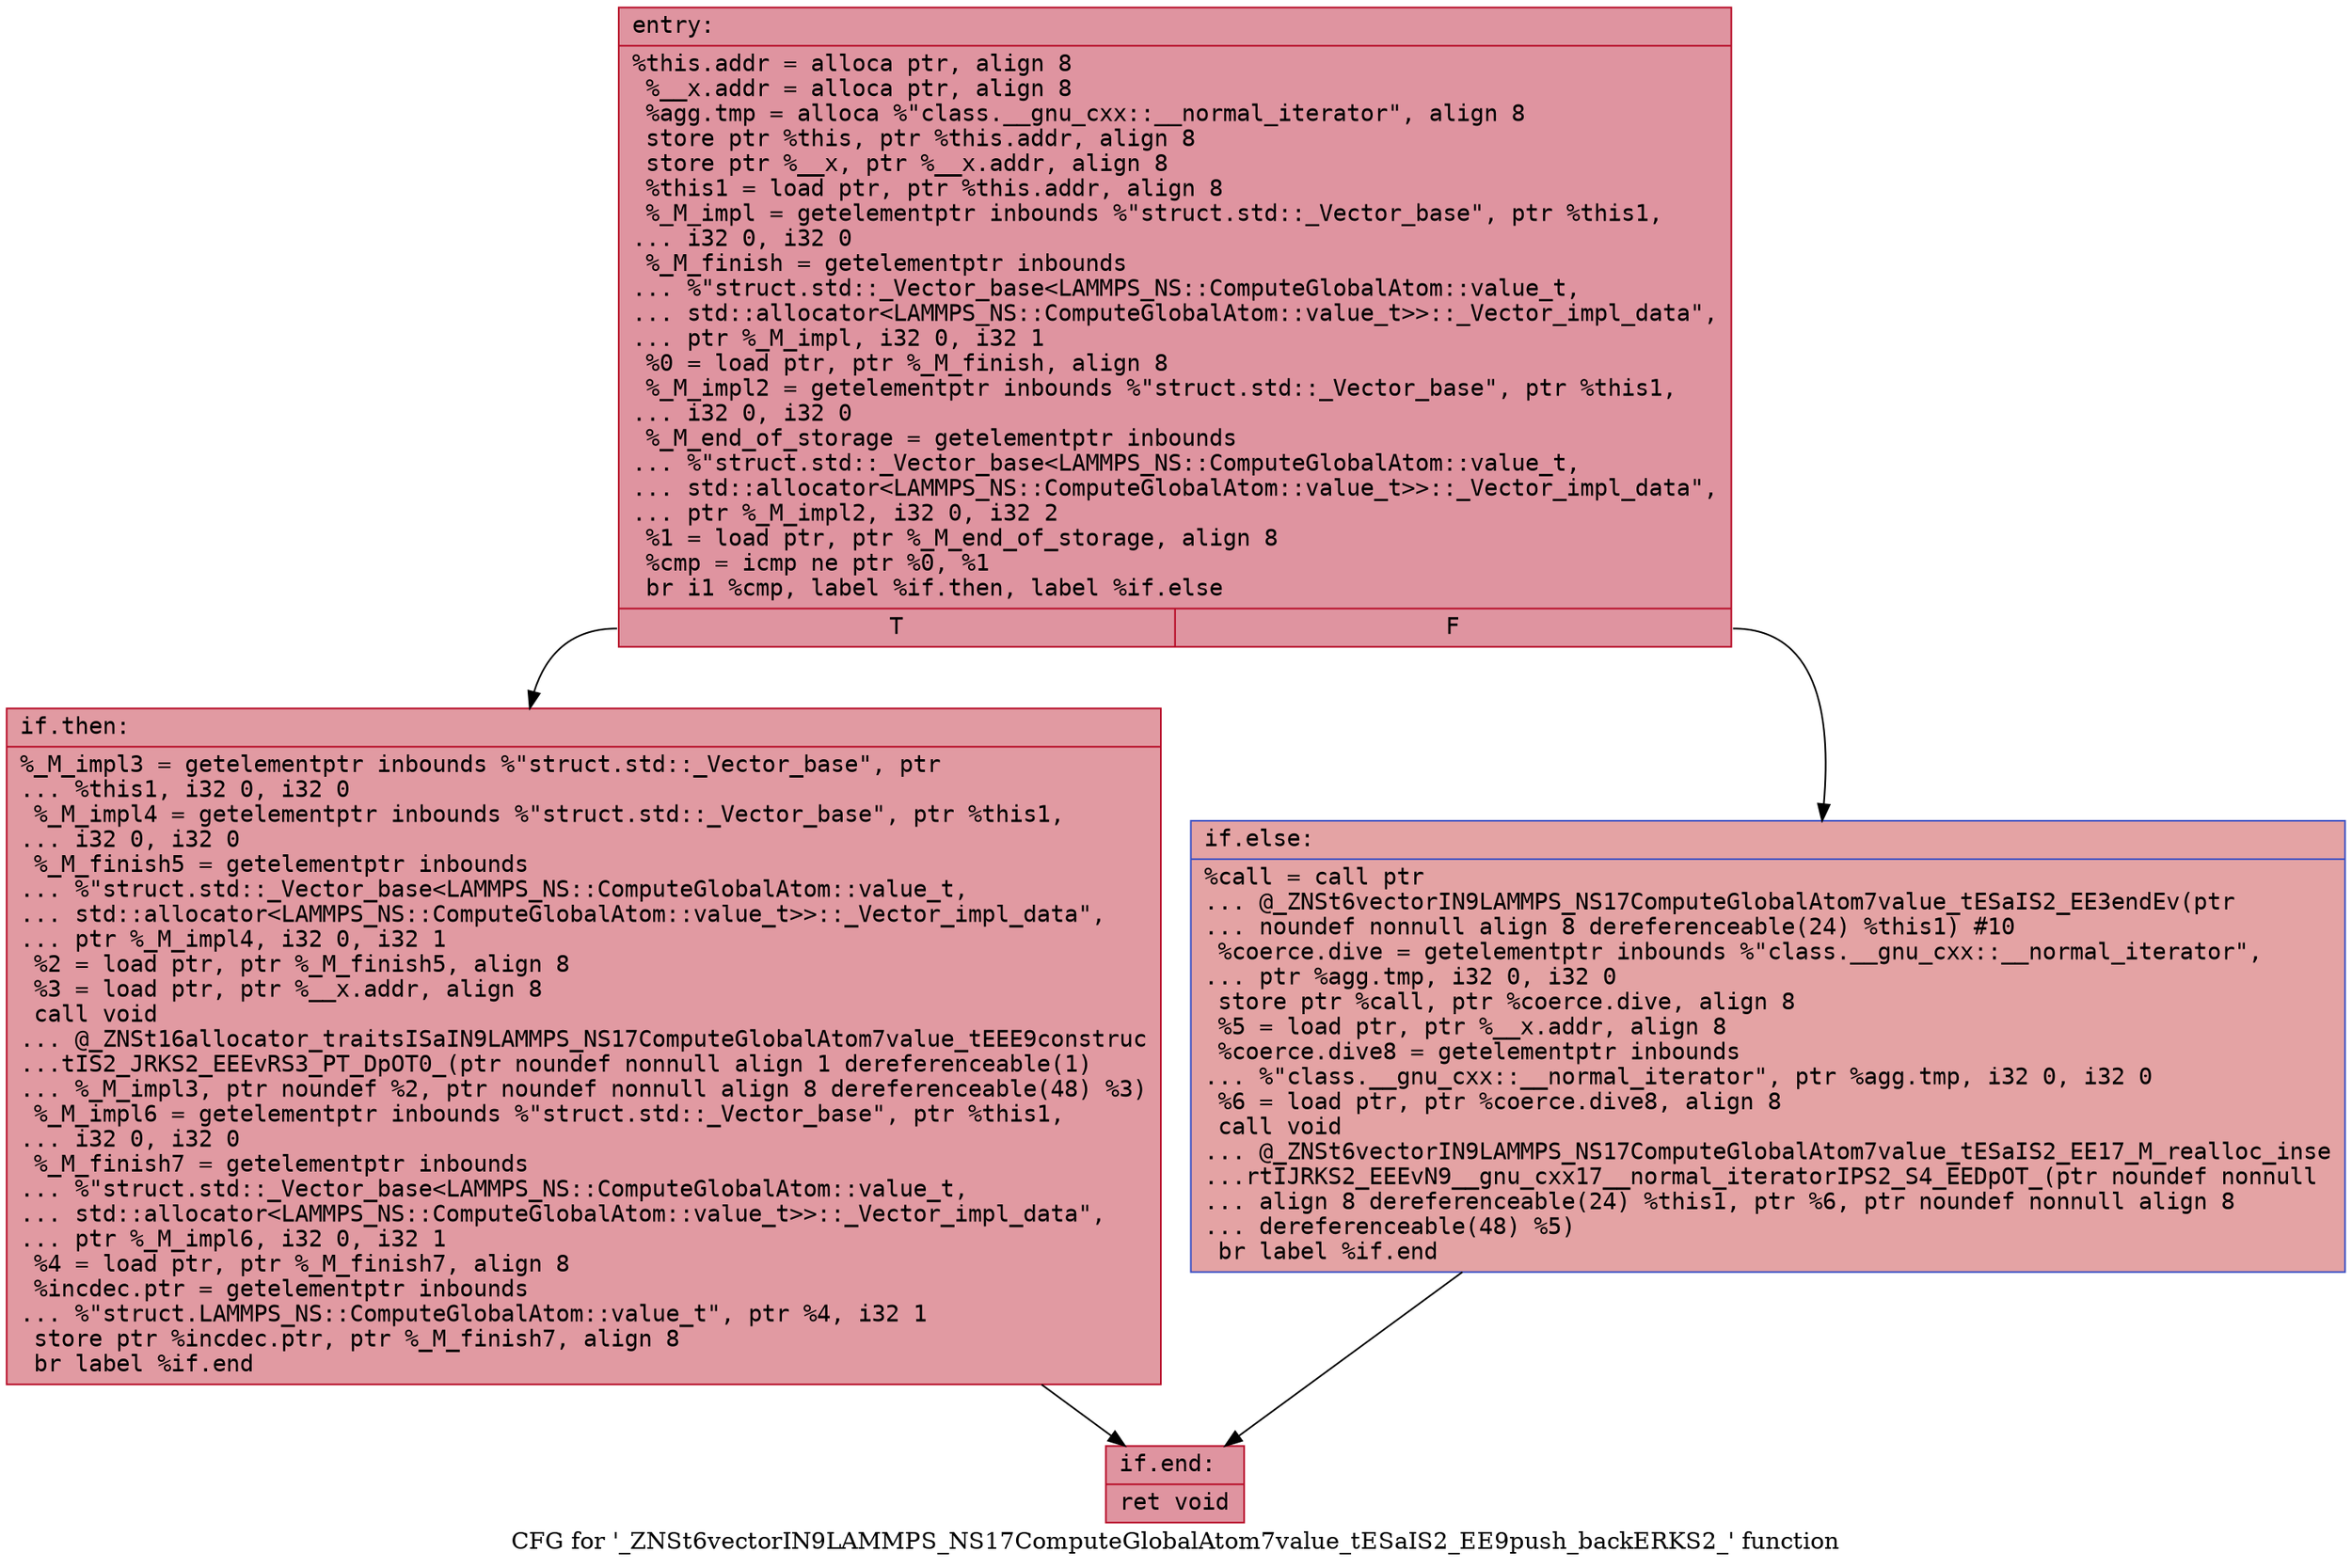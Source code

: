 digraph "CFG for '_ZNSt6vectorIN9LAMMPS_NS17ComputeGlobalAtom7value_tESaIS2_EE9push_backERKS2_' function" {
	label="CFG for '_ZNSt6vectorIN9LAMMPS_NS17ComputeGlobalAtom7value_tESaIS2_EE9push_backERKS2_' function";

	Node0x56131eb5d430 [shape=record,color="#b70d28ff", style=filled, fillcolor="#b70d2870" fontname="Courier",label="{entry:\l|  %this.addr = alloca ptr, align 8\l  %__x.addr = alloca ptr, align 8\l  %agg.tmp = alloca %\"class.__gnu_cxx::__normal_iterator\", align 8\l  store ptr %this, ptr %this.addr, align 8\l  store ptr %__x, ptr %__x.addr, align 8\l  %this1 = load ptr, ptr %this.addr, align 8\l  %_M_impl = getelementptr inbounds %\"struct.std::_Vector_base\", ptr %this1,\l... i32 0, i32 0\l  %_M_finish = getelementptr inbounds\l... %\"struct.std::_Vector_base\<LAMMPS_NS::ComputeGlobalAtom::value_t,\l... std::allocator\<LAMMPS_NS::ComputeGlobalAtom::value_t\>\>::_Vector_impl_data\",\l... ptr %_M_impl, i32 0, i32 1\l  %0 = load ptr, ptr %_M_finish, align 8\l  %_M_impl2 = getelementptr inbounds %\"struct.std::_Vector_base\", ptr %this1,\l... i32 0, i32 0\l  %_M_end_of_storage = getelementptr inbounds\l... %\"struct.std::_Vector_base\<LAMMPS_NS::ComputeGlobalAtom::value_t,\l... std::allocator\<LAMMPS_NS::ComputeGlobalAtom::value_t\>\>::_Vector_impl_data\",\l... ptr %_M_impl2, i32 0, i32 2\l  %1 = load ptr, ptr %_M_end_of_storage, align 8\l  %cmp = icmp ne ptr %0, %1\l  br i1 %cmp, label %if.then, label %if.else\l|{<s0>T|<s1>F}}"];
	Node0x56131eb5d430:s0 -> Node0x56131eb5ddb0[tooltip="entry -> if.then\nProbability 62.50%" ];
	Node0x56131eb5d430:s1 -> Node0x56131eb5dfc0[tooltip="entry -> if.else\nProbability 37.50%" ];
	Node0x56131eb5ddb0 [shape=record,color="#b70d28ff", style=filled, fillcolor="#bb1b2c70" fontname="Courier",label="{if.then:\l|  %_M_impl3 = getelementptr inbounds %\"struct.std::_Vector_base\", ptr\l... %this1, i32 0, i32 0\l  %_M_impl4 = getelementptr inbounds %\"struct.std::_Vector_base\", ptr %this1,\l... i32 0, i32 0\l  %_M_finish5 = getelementptr inbounds\l... %\"struct.std::_Vector_base\<LAMMPS_NS::ComputeGlobalAtom::value_t,\l... std::allocator\<LAMMPS_NS::ComputeGlobalAtom::value_t\>\>::_Vector_impl_data\",\l... ptr %_M_impl4, i32 0, i32 1\l  %2 = load ptr, ptr %_M_finish5, align 8\l  %3 = load ptr, ptr %__x.addr, align 8\l  call void\l... @_ZNSt16allocator_traitsISaIN9LAMMPS_NS17ComputeGlobalAtom7value_tEEE9construc\l...tIS2_JRKS2_EEEvRS3_PT_DpOT0_(ptr noundef nonnull align 1 dereferenceable(1)\l... %_M_impl3, ptr noundef %2, ptr noundef nonnull align 8 dereferenceable(48) %3)\l  %_M_impl6 = getelementptr inbounds %\"struct.std::_Vector_base\", ptr %this1,\l... i32 0, i32 0\l  %_M_finish7 = getelementptr inbounds\l... %\"struct.std::_Vector_base\<LAMMPS_NS::ComputeGlobalAtom::value_t,\l... std::allocator\<LAMMPS_NS::ComputeGlobalAtom::value_t\>\>::_Vector_impl_data\",\l... ptr %_M_impl6, i32 0, i32 1\l  %4 = load ptr, ptr %_M_finish7, align 8\l  %incdec.ptr = getelementptr inbounds\l... %\"struct.LAMMPS_NS::ComputeGlobalAtom::value_t\", ptr %4, i32 1\l  store ptr %incdec.ptr, ptr %_M_finish7, align 8\l  br label %if.end\l}"];
	Node0x56131eb5ddb0 -> Node0x56131eb5e980[tooltip="if.then -> if.end\nProbability 100.00%" ];
	Node0x56131eb5dfc0 [shape=record,color="#3d50c3ff", style=filled, fillcolor="#c32e3170" fontname="Courier",label="{if.else:\l|  %call = call ptr\l... @_ZNSt6vectorIN9LAMMPS_NS17ComputeGlobalAtom7value_tESaIS2_EE3endEv(ptr\l... noundef nonnull align 8 dereferenceable(24) %this1) #10\l  %coerce.dive = getelementptr inbounds %\"class.__gnu_cxx::__normal_iterator\",\l... ptr %agg.tmp, i32 0, i32 0\l  store ptr %call, ptr %coerce.dive, align 8\l  %5 = load ptr, ptr %__x.addr, align 8\l  %coerce.dive8 = getelementptr inbounds\l... %\"class.__gnu_cxx::__normal_iterator\", ptr %agg.tmp, i32 0, i32 0\l  %6 = load ptr, ptr %coerce.dive8, align 8\l  call void\l... @_ZNSt6vectorIN9LAMMPS_NS17ComputeGlobalAtom7value_tESaIS2_EE17_M_realloc_inse\l...rtIJRKS2_EEEvN9__gnu_cxx17__normal_iteratorIPS2_S4_EEDpOT_(ptr noundef nonnull\l... align 8 dereferenceable(24) %this1, ptr %6, ptr noundef nonnull align 8\l... dereferenceable(48) %5)\l  br label %if.end\l}"];
	Node0x56131eb5dfc0 -> Node0x56131eb5e980[tooltip="if.else -> if.end\nProbability 100.00%" ];
	Node0x56131eb5e980 [shape=record,color="#b70d28ff", style=filled, fillcolor="#b70d2870" fontname="Courier",label="{if.end:\l|  ret void\l}"];
}
